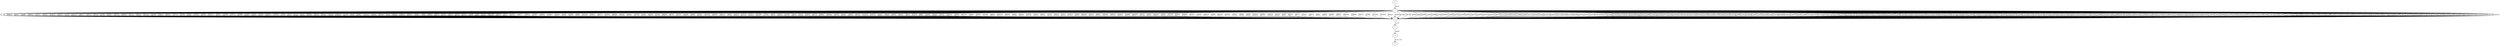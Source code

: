 digraph g
{
0;1;2;3;4;5;
0 -> 1 [label="insert "];
1 -> 2 [label="x"];
1 -> 2 [label="y"];
1 -> 2 [label="ao8myf"];
1 -> 2 [label="ajjnx4"];
1 -> 2 [label="angdjb"];
1 -> 2 [label="ad9tma"];
1 -> 2 [label="a3z1x1"];
1 -> 2 [label="athd1e"];
1 -> 2 [label="ac2bw2"];
1 -> 2 [label="aehd1z"];
1 -> 2 [label="avj1fo"];
1 -> 2 [label="ayymz4"];
1 -> 2 [label="adde13"];
1 -> 2 [label="a03stu"];
1 -> 2 [label="af7zc8"];
1 -> 2 [label="avcihv"];
1 -> 2 [label="aj5zh1"];
1 -> 2 [label="alm72g"];
1 -> 2 [label="axbb5k"];
1 -> 2 [label="a2nyzq"];
1 -> 2 [label="an8ojw"];
1 -> 2 [label="at1meq"];
1 -> 2 [label="apnfo8"];
1 -> 2 [label="aabpxh"];
1 -> 2 [label="afm6z3"];
1 -> 2 [label="afv741"];
1 -> 2 [label="a54t8e"];
1 -> 2 [label="a6glj5"];
1 -> 2 [label="a7026z"];
1 -> 2 [label="an9rbc"];
1 -> 2 [label="a0uxms"];
1 -> 2 [label="akc0oc"];
1 -> 2 [label="aehr69"];
1 -> 2 [label="a1073a"];
1 -> 2 [label="an56f8"];
1 -> 2 [label="aj3gn4"];
1 -> 2 [label="aoglse"];
1 -> 2 [label="acbzz0"];
1 -> 2 [label="amfkcm"];
1 -> 2 [label="a763d5"];
1 -> 2 [label="a7ifhx"];
1 -> 2 [label="aivlix"];
1 -> 2 [label="a1zyjo"];
1 -> 2 [label="aqziin"];
1 -> 2 [label="a64vkk"];
1 -> 2 [label="a8yy0l"];
1 -> 2 [label="aj18pm"];
1 -> 2 [label="anclp8"];
1 -> 2 [label="a3mb0o"];
1 -> 2 [label="azovlw"];
1 -> 2 [label="atliz0"];
1 -> 2 [label="acd0s7"];
1 -> 2 [label="a4somu"];
1 -> 2 [label="ag0i2g"];
1 -> 2 [label="au0ob0"];
1 -> 2 [label="acytyj"];
1 -> 2 [label="aqfgyk"];
1 -> 2 [label="a3gdh0"];
1 -> 2 [label="abm67s"];
1 -> 2 [label="ajhg71"];
1 -> 2 [label="altbji"];
1 -> 2 [label="aly6kr"];
1 -> 2 [label="aejh72"];
1 -> 2 [label="aestzc"];
1 -> 2 [label="adxxlt"];
1 -> 2 [label="afc3s0"];
1 -> 2 [label="ak7oyu"];
1 -> 2 [label="aaluff"];
1 -> 2 [label="apjfst"];
1 -> 2 [label="arj4ea"];
1 -> 2 [label="abmo6d"];
1 -> 2 [label="a9h84l"];
1 -> 2 [label="ajbuvl"];
1 -> 2 [label="a3pm0o"];
1 -> 2 [label="azh37c"];
1 -> 2 [label="a056op"];
1 -> 2 [label="a24067"];
1 -> 2 [label="ap96q2"];
1 -> 2 [label="a5q9o3"];
1 -> 2 [label="atjm20"];
1 -> 2 [label="atp4fz"];
1 -> 2 [label="aq28fs"];
1 -> 2 [label="aidj0c"];
1 -> 2 [label="a2cam0"];
1 -> 2 [label="ae56mr"];
1 -> 2 [label="abxy7x"];
1 -> 2 [label="ae3omi"];
1 -> 2 [label="ab0qlm"];
1 -> 2 [label="a0oakx"];
1 -> 2 [label="a65ece"];
1 -> 2 [label="a47438"];
1 -> 2 [label="atdobi"];
1 -> 2 [label="aiqr02"];
1 -> 2 [label="a1sluk"];
1 -> 2 [label="a8q5do"];
1 -> 2 [label="ah7zvl"];
1 -> 2 [label="axo15c"];
1 -> 2 [label="azpe6s"];
1 -> 2 [label="ak0f2l"];
1 -> 2 [label="a1yq5c"];
1 -> 2 [label="awoc5q"];
1 -> 2 [label="a44932"];
1 -> 2 [label="aidywm"];
1 -> 2 [label="ai9asj"];
1 -> 2 [label="axp22i"];
1 -> 2 [label="aw3ovd"];
1 -> 2 [label="aozmot"];
1 -> 2 [label="anhw80"];
1 -> 2 [label="a110yr"];
1 -> 2 [label="allv22"];
1 -> 2 [label="atdiwq"];
1 -> 2 [label="axv500"];
1 -> 2 [label="alpssb"];
1 -> 2 [label="awirdj"];
1 -> 2 [label="azi535"];
1 -> 2 [label="a0r73l"];
1 -> 2 [label="ao96u6"];
1 -> 2 [label="azbobm"];
1 -> 2 [label="ab34vt"];
1 -> 2 [label="alwpi1"];
1 -> 2 [label="a3jnh0"];
1 -> 2 [label="a9vsh5"];
1 -> 2 [label="ava2am"];
1 -> 2 [label="avd19n"];
1 -> 2 [label="ajqqex"];
1 -> 2 [label="a8spzf"];
1 -> 2 [label="ak7fr6"];
1 -> 2 [label="avj8wy"];
1 -> 2 [label="a8rivi"];
1 -> 2 [label="a74j79"];
1 -> 2 [label="afl60t"];
1 -> 2 [label="aos89s"];
1 -> 2 [label="axkjn4"];
1 -> 2 [label="a701ds"];
1 -> 2 [label="aohrhm"];
1 -> 2 [label="aj8dbg"];
1 -> 2 [label="a81rwh"];
1 -> 2 [label="apdfj3"];
1 -> 2 [label="ay9uf4"];
1 -> 2 [label="arewp4"];
1 -> 2 [label="agjl2p"];
1 -> 2 [label="a4mmzf"];
1 -> 2 [label="a4nrh8"];
1 -> 2 [label="a98yjt"];
1 -> 2 [label="a5otmr"];
1 -> 2 [label="a1676z"];
1 -> 2 [label="a3ujcb"];
1 -> 2 [label="alk1q1"];
1 -> 2 [label="an1zij"];
1 -> 2 [label="aeoj4g"];
1 -> 2 [label="ayzezj"];
1 -> 2 [label="a1s9y3"];
1 -> 2 [label="aplst9"];
1 -> 2 [label="abrqb0"];
1 -> 2 [label="anzcc0"];
1 -> 2 [label="a9ftmi"];
1 -> 2 [label="ae0npw"];
1 -> 2 [label="af35n8"];
1 -> 2 [label="axsbmz"];
1 -> 2 [label="ay4j68"];
1 -> 2 [label="apx676"];
1 -> 2 [label="a233qj"];
1 -> 2 [label="aoz8vj"];
1 -> 2 [label="awgoz0"];
1 -> 2 [label="ans6ti"];
1 -> 2 [label="a7w7i8"];
1 -> 2 [label="amif1e"];
1 -> 2 [label="adqkp8"];
1 -> 2 [label="akcnku"];
1 -> 2 [label="au6zl5"];
1 -> 2 [label="aap4u0"];
1 -> 2 [label="ati4f6"];
1 -> 2 [label="audwof"];
1 -> 2 [label="ar51mx"];
1 -> 2 [label="a7lcp1"];
1 -> 2 [label="a9slby"];
1 -> 2 [label="anl2zl"];
1 -> 2 [label="a6eqnk"];
1 -> 2 [label="ak284w"];
1 -> 2 [label="aupend"];
1 -> 2 [label="aarpte"];
1 -> 2 [label="ayfij7"];
1 -> 2 [label="adjyy9"];
1 -> 2 [label="al63t7"];
1 -> 2 [label="a2qwii"];
1 -> 2 [label="ag6c7s"];
1 -> 2 [label="a2flza"];
1 -> 2 [label="atk04j"];
1 -> 2 [label="ap9i86"];
1 -> 2 [label="a5kdav"];
1 -> 2 [label="a6s8vm"];
1 -> 2 [label="aq8a8d"];
1 -> 2 [label="akiy70"];
1 -> 2 [label="acak5s"];
1 -> 2 [label="a2zymn"];
1 -> 2 [label="ah921b"];
1 -> 2 [label="ak2j24"];
1 -> 2 [label="aodh1e"];
1 -> 2 [label="a1rmzy"];
1 -> 2 [label="ak7uhj"];
1 -> 2 [label="atfood"];
1 -> 2 [label="aguhjf"];
1 -> 2 [label="afi0qr"];
1 -> 2 [label="abzivb"];
1 -> 2 [label="adfdpj"];
1 -> 2 [label="ar5jx4"];
1 -> 2 [label="abn0rw"];
1 -> 2 [label="and0nu"];
1 -> 2 [label="ac5hsu"];
1 -> 2 [label="a4n60z"];
1 -> 2 [label="a0hhc3"];
1 -> 2 [label="ap79y2"];
1 -> 2 [label="ah64bq"];
1 -> 2 [label="a5m5qu"];
1 -> 2 [label="awyvle"];
1 -> 2 [label="a2519i"];
1 -> 2 [label="anctcg"];
1 -> 2 [label="a6ez0e"];
1 -> 2 [label="aheo1i"];
1 -> 2 [label="adhina"];
1 -> 2 [label="afryt7"];
1 -> 2 [label="awco3n"];
1 -> 2 [label="ahah23"];
1 -> 2 [label="aeq0jw"];
1 -> 2 [label="ax3dep"];
1 -> 2 [label="amhw5t"];
1 -> 2 [label="a7i2e8"];
1 -> 2 [label="a9fykl"];
1 -> 2 [label="aw2du9"];
1 -> 2 [label="a8ljea"];
1 -> 2 [label="afswxo"];
1 -> 2 [label="av52ax"];
1 -> 2 [label="ayr3hv"];
1 -> 2 [label="a0mmh2"];
1 -> 2 [label="aix9tg"];
1 -> 2 [label="aojpd0"];
1 -> 2 [label="a4p7ho"];
1 -> 2 [label="ac9uvh"];
1 -> 2 [label="a0vrqs"];
1 -> 2 [label="anzcl6"];
1 -> 2 [label="agggct"];
1 -> 2 [label="ata1rs"];
1 -> 2 [label="a9fqr1"];
1 -> 2 [label="alysmg"];
1 -> 2 [label="ahydut"];
1 -> 2 [label="a7j1cm"];
1 -> 2 [label="acfqvs"];
1 -> 2 [label="a9orbo"];
1 -> 2 [label="afbrwe"];
1 -> 2 [label="aqkc2m"];
1 -> 2 [label="a1hqw6"];
1 -> 2 [label="aodunw"];
1 -> 2 [label="a19lk4"];
1 -> 2 [label="aemift"];
1 -> 2 [label="azc904"];
1 -> 2 [label="ak2tx3"];
1 -> 2 [label="abrd5l"];
1 -> 2 [label="antvgg"];
1 -> 2 [label="al88nr"];
1 -> 2 [label="avuizi"];
1 -> 2 [label="akmxfo"];
1 -> 2 [label="ap07lr"];
1 -> 2 [label="ani87q"];
1 -> 2 [label="aig5td"];
1 -> 2 [label="azvgh3"];
1 -> 2 [label="arwg6u"];
1 -> 2 [label="akq9xr"];
1 -> 2 [label="am3yys"];
1 -> 2 [label="ak797b"];
1 -> 2 [label="aj5fss"];
1 -> 2 [label="ajtk83"];
1 -> 2 [label="avxyat"];
1 -> 2 [label="a2ookt"];
1 -> 2 [label="auhlqg"];
1 -> 2 [label="abxgin"];
1 -> 2 [label="apjtwq"];
1 -> 2 [label="auf9ns"];
1 -> 2 [label="a7yw9m"];
1 -> 2 [label="atmtlr"];
1 -> 2 [label="a5c7lb"];
1 -> 2 [label="a6q79k"];
1 -> 2 [label="a6qvt9"];
1 -> 2 [label="avhle2"];
1 -> 2 [label="asx3xn"];
1 -> 2 [label="aj0eed"];
1 -> 2 [label="ajccev"];
1 -> 2 [label="a6e57l"];
1 -> 2 [label="ap5bfo"];
1 -> 2 [label="akcz6t"];
1 -> 2 [label="ashzyd"];
1 -> 2 [label="a3x24c"];
1 -> 2 [label="aeocyo"];
1 -> 2 [label="al0bva"];
1 -> 2 [label="ay2ney"];
1 -> 2 [label="akju8k"];
1 -> 2 [label="abmvgs"];
1 -> 2 [label="ay2k4m"];
1 -> 2 [label="ayscgp"];
1 -> 2 [label="adpyqb"];
1 -> 2 [label="a26szy"];
1 -> 2 [label="a8vdfm"];
1 -> 2 [label="axfbz2"];
1 -> 2 [label="atsmsg"];
1 -> 2 [label="ahjsyk"];
1 -> 2 [label="aotk2l"];
1 -> 2 [label="at71zk"];
1 -> 2 [label="af5a3y"];
1 -> 2 [label="aiqryi"];
1 -> 2 [label="al71lh"];
1 -> 2 [label="ayni9m"];
1 -> 2 [label="aovn9c"];
1 -> 2 [label="a1i25i"];
1 -> 2 [label="a0rvck"];
1 -> 2 [label="ah34ip"];
1 -> 2 [label="ab3mmu"];
1 -> 2 [label="ah61ab"];
1 -> 2 [label="aouju4"];
1 -> 2 [label="arn3w6"];
1 -> 2 [label="akpi5t"];
1 -> 2 [label="axt2tn"];
1 -> 2 [label="a8pu20"];
1 -> 2 [label="a7rp5b"];
1 -> 2 [label="a4t3qv"];
1 -> 2 [label="aakbba"];
1 -> 2 [label="a2ntzs"];
1 -> 2 [label="avqbkn"];
1 -> 2 [label="agg9fa"];
1 -> 2 [label="a8vttb"];
1 -> 2 [label="ag0s6l"];
1 -> 2 [label="a1jm0i"];
1 -> 2 [label="ansdm1"];
1 -> 2 [label="az98n4"];
1 -> 2 [label="a1no38"];
1 -> 2 [label="arfaix"];
1 -> 2 [label="a3zfwd"];
1 -> 2 [label="a7oa08"];
1 -> 2 [label="awpves"];
1 -> 2 [label="aqkpwd"];
1 -> 2 [label="axngmf"];
1 -> 2 [label="apotgd"];
1 -> 2 [label="atiaai"];
1 -> 2 [label="aokp0x"];
1 -> 2 [label="am0cjs"];
1 -> 2 [label="aitw7m"];
1 -> 2 [label="auq14m"];
1 -> 2 [label="a6qsts"];
1 -> 2 [label="azsz70"];
1 -> 2 [label="a9tsd5"];
1 -> 2 [label="aykcst"];
1 -> 2 [label="alk855"];
1 -> 2 [label="aorieh"];
1 -> 2 [label="arxivk"];
1 -> 2 [label="aaae8f"];
1 -> 2 [label="aqhlys"];
1 -> 2 [label="adyudd"];
1 -> 2 [label="ayklnn"];
1 -> 2 [label="at8761"];
1 -> 2 [label="asor1x"];
1 -> 2 [label="ay7zqx"];
1 -> 2 [label="aj3kfd"];
1 -> 2 [label="aznat4"];
1 -> 2 [label="anrm65"];
1 -> 2 [label="a53030"];
1 -> 2 [label="awpvxq"];
1 -> 2 [label="a3p8ls"];
1 -> 2 [label="azllu1"];
1 -> 2 [label="aow8xt"];
1 -> 2 [label="azo7m2"];
1 -> 2 [label="aon6da"];
1 -> 2 [label="a4w517"];
1 -> 2 [label="azxpwy"];
1 -> 2 [label="a4g2tp"];
1 -> 2 [label="afxw78"];
1 -> 2 [label="av5t94"];
1 -> 2 [label="a77oaq"];
1 -> 2 [label="axbq24"];
1 -> 2 [label="amif7h"];
1 -> 2 [label="ahzcav"];
1 -> 2 [label="afy47w"];
1 -> 2 [label="apfrxe"];
1 -> 2 [label="aqxzlf"];
1 -> 2 [label="a2zveb"];
1 -> 2 [label="a8sayc"];
1 -> 2 [label="aexezm"];
1 -> 2 [label="a4o0ck"];
1 -> 2 [label="a3thcj"];
1 -> 2 [label="axf5pt"];
1 -> 2 [label="ap9e6o"];
1 -> 2 [label="afig2t"];
1 -> 2 [label="aq2ise"];
1 -> 2 [label="ar0uck"];
1 -> 2 [label="arwz2d"];
1 -> 2 [label="ap8o8w"];
1 -> 2 [label="azr3ib"];
1 -> 2 [label="axwas3"];
2 -> 3 [label=" (a, b) "];
3 -> 4 [label="values "];
4 -> 5 [label="(a+b, a-b)"]
}         